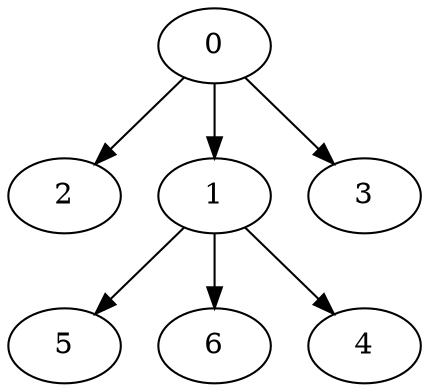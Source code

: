digraph "outputExample" {
	0	[Weight=5,Start=0,Processor=1];
	2	[Weight=5,Start=5,Processor=1];
	1	[Weight=6,Start=10,Processor=1];
	3	[Weight=6,Start=16,Processor=1];
	5	[Weight=7,Start=22,Processor=1];
	6	[Weight=7,Start=29,Processor=1];
	4	[Weight=4,Start=36,Processor=1];
	0 -> 1	 [Weight=15];
	0 -> 2	 [Weight=11];
	0 -> 3	 [Weight=11];
	1 -> 4	 [Weight=19];
	1 -> 5	 [Weight=4];
	1 -> 6	 [Weight=21];
}